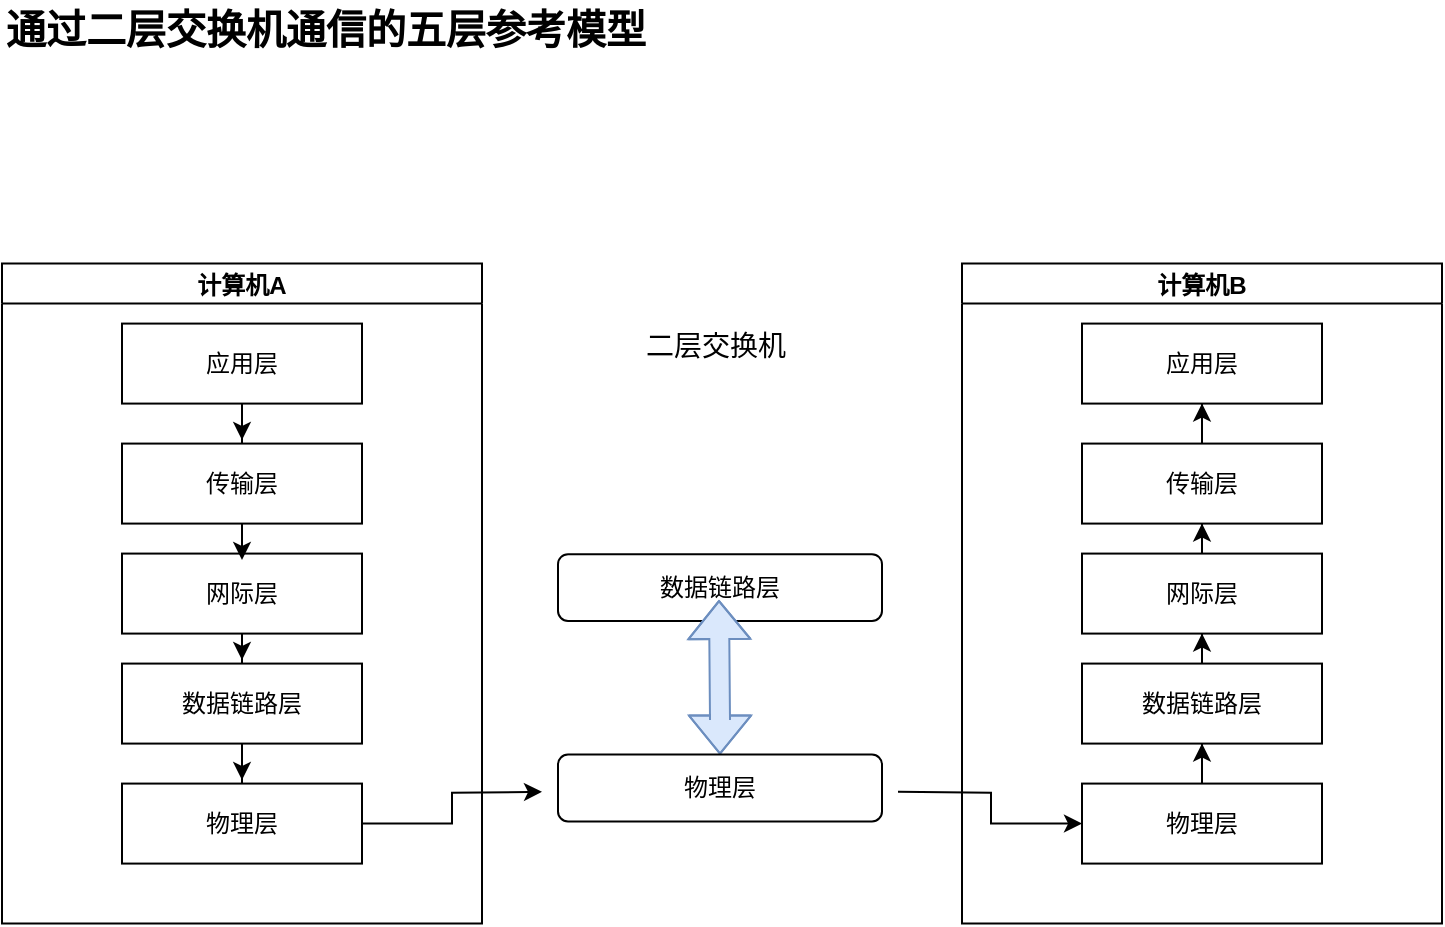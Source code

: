 <mxfile version="20.3.0" type="device"><diagram id="l2aKFoh6-Bn0gOPZ2l0T" name="Page-1"><mxGraphModel dx="946" dy="583" grid="1" gridSize="10" guides="1" tooltips="1" connect="1" arrows="1" fold="1" page="1" pageScale="1" pageWidth="1169" pageHeight="827" math="0" shadow="0"><root><mxCell id="0"/><mxCell id="1" parent="0"/><mxCell id="2JAdsbldp_m2OwPL7XbO-58" style="edgeStyle=orthogonalEdgeStyle;rounded=0;orthogonalLoop=1;jettySize=auto;html=1;entryX=0;entryY=0.5;entryDx=0;entryDy=0;" edge="1" parent="1" target="2JAdsbldp_m2OwPL7XbO-55"><mxGeometry relative="1" as="geometry"><mxPoint x="488" y="435.9" as="sourcePoint"/></mxGeometry></mxCell><mxCell id="mpq5AgpwV83IM184FDqD-40" value="通过二层交换机通信的五层参考模型" style="text;html=1;resizable=1;points=[];autosize=0;align=left;verticalAlign=top;spacingTop=-4;fontSize=20;fontStyle=1" parent="1" vertex="1"><mxGeometry x="40" y="40" width="580" height="30" as="geometry"/></mxCell><mxCell id="mpq5AgpwV83IM184FDqD-42" value="二层交换机" style="text;html=1;resizable=1;points=[];autosize=0;align=left;verticalAlign=middle;spacingTop=-4;fontSize=14;fontStyle=0" parent="1" vertex="1"><mxGeometry x="360" y="200" width="55" height="30" as="geometry"/></mxCell><mxCell id="2JAdsbldp_m2OwPL7XbO-35" value="计算机A" style="swimlane;startSize=20;horizontal=1;containerType=tree;" vertex="1" parent="1"><mxGeometry x="40" y="171.79" width="240" height="330" as="geometry"/></mxCell><mxCell id="2JAdsbldp_m2OwPL7XbO-36" value="" style="edgeStyle=elbowEdgeStyle;elbow=vertical;startArrow=none;endArrow=none;rounded=0;" edge="1" parent="2JAdsbldp_m2OwPL7XbO-35" source="2JAdsbldp_m2OwPL7XbO-37" target="2JAdsbldp_m2OwPL7XbO-38"><mxGeometry relative="1" as="geometry"/></mxCell><mxCell id="2JAdsbldp_m2OwPL7XbO-37" value="应用层" style="whiteSpace=wrap;html=1;treeFolding=1;treeMoving=1;newEdgeStyle={&quot;edgeStyle&quot;:&quot;elbowEdgeStyle&quot;,&quot;startArrow&quot;:&quot;none&quot;,&quot;endArrow&quot;:&quot;none&quot;};" vertex="1" parent="2JAdsbldp_m2OwPL7XbO-35"><mxGeometry x="60" y="30" width="120" height="40" as="geometry"/></mxCell><mxCell id="2JAdsbldp_m2OwPL7XbO-38" value="传输层" style="whiteSpace=wrap;html=1;treeFolding=1;treeMoving=1;newEdgeStyle={&quot;edgeStyle&quot;:&quot;elbowEdgeStyle&quot;,&quot;startArrow&quot;:&quot;none&quot;,&quot;endArrow&quot;:&quot;none&quot;};" vertex="1" parent="2JAdsbldp_m2OwPL7XbO-35"><mxGeometry x="60" y="90" width="120" height="40" as="geometry"/></mxCell><mxCell id="2JAdsbldp_m2OwPL7XbO-40" value="" style="edgeStyle=elbowEdgeStyle;elbow=vertical;startArrow=none;endArrow=none;rounded=0;" edge="1" target="2JAdsbldp_m2OwPL7XbO-41" source="2JAdsbldp_m2OwPL7XbO-38" parent="2JAdsbldp_m2OwPL7XbO-35"><mxGeometry relative="1" as="geometry"><mxPoint x="280" y="180" as="sourcePoint"/></mxGeometry></mxCell><mxCell id="2JAdsbldp_m2OwPL7XbO-41" value="网际层" style="whiteSpace=wrap;html=1;treeFolding=1;treeMoving=1;newEdgeStyle={&quot;edgeStyle&quot;:&quot;elbowEdgeStyle&quot;,&quot;startArrow&quot;:&quot;none&quot;,&quot;endArrow&quot;:&quot;none&quot;};" vertex="1" parent="2JAdsbldp_m2OwPL7XbO-35"><mxGeometry x="60" y="145" width="120" height="40" as="geometry"/></mxCell><mxCell id="2JAdsbldp_m2OwPL7XbO-42" value="" style="edgeStyle=elbowEdgeStyle;elbow=vertical;startArrow=none;endArrow=none;rounded=0;" edge="1" target="2JAdsbldp_m2OwPL7XbO-43" source="2JAdsbldp_m2OwPL7XbO-41" parent="2JAdsbldp_m2OwPL7XbO-35"><mxGeometry relative="1" as="geometry"><mxPoint x="91.5" y="280" as="sourcePoint"/></mxGeometry></mxCell><mxCell id="2JAdsbldp_m2OwPL7XbO-43" value="数据链路层" style="whiteSpace=wrap;html=1;treeFolding=1;treeMoving=1;newEdgeStyle={&quot;edgeStyle&quot;:&quot;elbowEdgeStyle&quot;,&quot;startArrow&quot;:&quot;none&quot;,&quot;endArrow&quot;:&quot;none&quot;};" vertex="1" parent="2JAdsbldp_m2OwPL7XbO-35"><mxGeometry x="60" y="200" width="120" height="40" as="geometry"/></mxCell><mxCell id="2JAdsbldp_m2OwPL7XbO-44" value="" style="edgeStyle=elbowEdgeStyle;elbow=vertical;startArrow=none;endArrow=none;rounded=0;" edge="1" target="2JAdsbldp_m2OwPL7XbO-45" source="2JAdsbldp_m2OwPL7XbO-43" parent="2JAdsbldp_m2OwPL7XbO-35"><mxGeometry relative="1" as="geometry"><mxPoint x="91.5" y="340" as="sourcePoint"/></mxGeometry></mxCell><mxCell id="2JAdsbldp_m2OwPL7XbO-45" value="物理层" style="whiteSpace=wrap;html=1;treeFolding=1;treeMoving=1;newEdgeStyle={&quot;edgeStyle&quot;:&quot;elbowEdgeStyle&quot;,&quot;startArrow&quot;:&quot;none&quot;,&quot;endArrow&quot;:&quot;none&quot;};" vertex="1" parent="2JAdsbldp_m2OwPL7XbO-35"><mxGeometry x="60" y="260" width="120" height="40" as="geometry"/></mxCell><mxCell id="2JAdsbldp_m2OwPL7XbO-46" value="计算机B" style="swimlane;startSize=20;horizontal=1;containerType=tree;" vertex="1" parent="1"><mxGeometry x="520" y="171.79" width="240" height="330" as="geometry"/></mxCell><mxCell id="2JAdsbldp_m2OwPL7XbO-47" value="" style="edgeStyle=elbowEdgeStyle;elbow=vertical;startArrow=none;endArrow=none;rounded=0;" edge="1" parent="2JAdsbldp_m2OwPL7XbO-46" source="2JAdsbldp_m2OwPL7XbO-48" target="2JAdsbldp_m2OwPL7XbO-49"><mxGeometry relative="1" as="geometry"/></mxCell><mxCell id="2JAdsbldp_m2OwPL7XbO-48" value="应用层" style="whiteSpace=wrap;html=1;treeFolding=1;treeMoving=1;newEdgeStyle={&quot;edgeStyle&quot;:&quot;elbowEdgeStyle&quot;,&quot;startArrow&quot;:&quot;none&quot;,&quot;endArrow&quot;:&quot;none&quot;};" vertex="1" parent="2JAdsbldp_m2OwPL7XbO-46"><mxGeometry x="60" y="30" width="120" height="40" as="geometry"/></mxCell><mxCell id="2JAdsbldp_m2OwPL7XbO-71" style="edgeStyle=orthogonalEdgeStyle;rounded=0;orthogonalLoop=1;jettySize=auto;html=1;exitX=0.5;exitY=0;exitDx=0;exitDy=0;entryX=0.5;entryY=1;entryDx=0;entryDy=0;" edge="1" parent="2JAdsbldp_m2OwPL7XbO-46" source="2JAdsbldp_m2OwPL7XbO-49" target="2JAdsbldp_m2OwPL7XbO-48"><mxGeometry relative="1" as="geometry"/></mxCell><mxCell id="2JAdsbldp_m2OwPL7XbO-49" value="传输层" style="whiteSpace=wrap;html=1;treeFolding=1;treeMoving=1;newEdgeStyle={&quot;edgeStyle&quot;:&quot;elbowEdgeStyle&quot;,&quot;startArrow&quot;:&quot;none&quot;,&quot;endArrow&quot;:&quot;none&quot;};" vertex="1" parent="2JAdsbldp_m2OwPL7XbO-46"><mxGeometry x="60" y="90" width="120" height="40" as="geometry"/></mxCell><mxCell id="2JAdsbldp_m2OwPL7XbO-50" value="" style="edgeStyle=elbowEdgeStyle;elbow=vertical;startArrow=none;endArrow=none;rounded=0;" edge="1" parent="2JAdsbldp_m2OwPL7XbO-46" source="2JAdsbldp_m2OwPL7XbO-49" target="2JAdsbldp_m2OwPL7XbO-51"><mxGeometry relative="1" as="geometry"><mxPoint x="280" y="180" as="sourcePoint"/></mxGeometry></mxCell><mxCell id="2JAdsbldp_m2OwPL7XbO-70" style="edgeStyle=orthogonalEdgeStyle;rounded=0;orthogonalLoop=1;jettySize=auto;html=1;exitX=0.5;exitY=0;exitDx=0;exitDy=0;entryX=0.5;entryY=1;entryDx=0;entryDy=0;" edge="1" parent="2JAdsbldp_m2OwPL7XbO-46" source="2JAdsbldp_m2OwPL7XbO-51" target="2JAdsbldp_m2OwPL7XbO-49"><mxGeometry relative="1" as="geometry"/></mxCell><mxCell id="2JAdsbldp_m2OwPL7XbO-51" value="网际层" style="whiteSpace=wrap;html=1;treeFolding=1;treeMoving=1;newEdgeStyle={&quot;edgeStyle&quot;:&quot;elbowEdgeStyle&quot;,&quot;startArrow&quot;:&quot;none&quot;,&quot;endArrow&quot;:&quot;none&quot;};" vertex="1" parent="2JAdsbldp_m2OwPL7XbO-46"><mxGeometry x="60" y="145" width="120" height="40" as="geometry"/></mxCell><mxCell id="2JAdsbldp_m2OwPL7XbO-52" value="" style="edgeStyle=elbowEdgeStyle;elbow=vertical;startArrow=none;endArrow=none;rounded=0;" edge="1" parent="2JAdsbldp_m2OwPL7XbO-46" source="2JAdsbldp_m2OwPL7XbO-51" target="2JAdsbldp_m2OwPL7XbO-53"><mxGeometry relative="1" as="geometry"><mxPoint x="91.5" y="280" as="sourcePoint"/></mxGeometry></mxCell><mxCell id="2JAdsbldp_m2OwPL7XbO-69" style="edgeStyle=orthogonalEdgeStyle;rounded=0;orthogonalLoop=1;jettySize=auto;html=1;exitX=0.5;exitY=0;exitDx=0;exitDy=0;entryX=0.5;entryY=1;entryDx=0;entryDy=0;" edge="1" parent="2JAdsbldp_m2OwPL7XbO-46" source="2JAdsbldp_m2OwPL7XbO-53" target="2JAdsbldp_m2OwPL7XbO-51"><mxGeometry relative="1" as="geometry"/></mxCell><mxCell id="2JAdsbldp_m2OwPL7XbO-53" value="数据链路层" style="whiteSpace=wrap;html=1;treeFolding=1;treeMoving=1;newEdgeStyle={&quot;edgeStyle&quot;:&quot;elbowEdgeStyle&quot;,&quot;startArrow&quot;:&quot;none&quot;,&quot;endArrow&quot;:&quot;none&quot;};" vertex="1" parent="2JAdsbldp_m2OwPL7XbO-46"><mxGeometry x="60" y="200" width="120" height="40" as="geometry"/></mxCell><mxCell id="2JAdsbldp_m2OwPL7XbO-54" value="" style="edgeStyle=elbowEdgeStyle;elbow=vertical;startArrow=none;endArrow=none;rounded=0;" edge="1" parent="2JAdsbldp_m2OwPL7XbO-46" source="2JAdsbldp_m2OwPL7XbO-53" target="2JAdsbldp_m2OwPL7XbO-55"><mxGeometry relative="1" as="geometry"><mxPoint x="91.5" y="340" as="sourcePoint"/></mxGeometry></mxCell><mxCell id="2JAdsbldp_m2OwPL7XbO-66" style="edgeStyle=orthogonalEdgeStyle;rounded=0;orthogonalLoop=1;jettySize=auto;html=1;exitX=0.5;exitY=0;exitDx=0;exitDy=0;entryX=0.5;entryY=1;entryDx=0;entryDy=0;" edge="1" parent="2JAdsbldp_m2OwPL7XbO-46" source="2JAdsbldp_m2OwPL7XbO-55" target="2JAdsbldp_m2OwPL7XbO-53"><mxGeometry relative="1" as="geometry"/></mxCell><mxCell id="2JAdsbldp_m2OwPL7XbO-55" value="物理层" style="whiteSpace=wrap;html=1;treeFolding=1;treeMoving=1;newEdgeStyle={&quot;edgeStyle&quot;:&quot;elbowEdgeStyle&quot;,&quot;startArrow&quot;:&quot;none&quot;,&quot;endArrow&quot;:&quot;none&quot;};" vertex="1" parent="2JAdsbldp_m2OwPL7XbO-46"><mxGeometry x="60" y="260" width="120" height="40" as="geometry"/></mxCell><mxCell id="2JAdsbldp_m2OwPL7XbO-57" style="edgeStyle=orthogonalEdgeStyle;rounded=0;orthogonalLoop=1;jettySize=auto;html=1;" edge="1" parent="1" source="2JAdsbldp_m2OwPL7XbO-45"><mxGeometry relative="1" as="geometry"><mxPoint x="310" y="435.9" as="targetPoint"/></mxGeometry></mxCell><mxCell id="2JAdsbldp_m2OwPL7XbO-61" style="edgeStyle=orthogonalEdgeStyle;rounded=0;orthogonalLoop=1;jettySize=auto;html=1;exitX=0.5;exitY=1;exitDx=0;exitDy=0;" edge="1" parent="1" source="2JAdsbldp_m2OwPL7XbO-37"><mxGeometry relative="1" as="geometry"><mxPoint x="160" y="260" as="targetPoint"/></mxGeometry></mxCell><mxCell id="2JAdsbldp_m2OwPL7XbO-63" style="edgeStyle=orthogonalEdgeStyle;rounded=0;orthogonalLoop=1;jettySize=auto;html=1;exitX=0.5;exitY=1;exitDx=0;exitDy=0;" edge="1" parent="1" source="2JAdsbldp_m2OwPL7XbO-38"><mxGeometry relative="1" as="geometry"><mxPoint x="160" y="320" as="targetPoint"/></mxGeometry></mxCell><mxCell id="2JAdsbldp_m2OwPL7XbO-64" style="edgeStyle=orthogonalEdgeStyle;rounded=0;orthogonalLoop=1;jettySize=auto;html=1;exitX=0.5;exitY=1;exitDx=0;exitDy=0;" edge="1" parent="1" source="2JAdsbldp_m2OwPL7XbO-41"><mxGeometry relative="1" as="geometry"><mxPoint x="160" y="370" as="targetPoint"/></mxGeometry></mxCell><mxCell id="2JAdsbldp_m2OwPL7XbO-65" style="edgeStyle=orthogonalEdgeStyle;rounded=0;orthogonalLoop=1;jettySize=auto;html=1;exitX=0.5;exitY=1;exitDx=0;exitDy=0;" edge="1" parent="1" source="2JAdsbldp_m2OwPL7XbO-43"><mxGeometry relative="1" as="geometry"><mxPoint x="160" y="430" as="targetPoint"/></mxGeometry></mxCell><mxCell id="2JAdsbldp_m2OwPL7XbO-72" value="" style="shape=image;verticalLabelPosition=bottom;verticalAlign=top;imageAspect=0;image=https://jgraph.github.io/drawio-libs/libs/arista/DCS-7308.svg;html=1;verticalLabelPosition=bottom;labelBackgroundColor=#ffffff;verticalAlign=top;outlineConnect=0;container=1;collapsible=0;childLayout=rack;rackUnitSize=16.7;allowGaps=1;marginLeft=8;marginRight=8;marginTop=27;marginBottom=22;textColor=#666666;aspect=fixed;" vertex="1" parent="1"><mxGeometry x="310" y="240.0" width="178" height="214.58" as="geometry"/></mxCell><mxCell id="2JAdsbldp_m2OwPL7XbO-73" value="" style="shape=image;verticalLabelPosition=bottom;verticalAlign=top;imageAspect=0;image=https://jgraph.github.io/drawio-libs/libs/arista/DCS-7050Q-16.svg;aspect=fixed;" vertex="1" parent="2JAdsbldp_m2OwPL7XbO-72"><mxGeometry x="8" y="27" width="162" height="16.7" as="geometry"/></mxCell><mxCell id="2JAdsbldp_m2OwPL7XbO-74" value="" style="shape=image;verticalLabelPosition=bottom;verticalAlign=top;imageAspect=0;image=https://jgraph.github.io/drawio-libs/libs/arista/DCS-7050Q-16.svg;aspect=fixed;" vertex="1" parent="2JAdsbldp_m2OwPL7XbO-72"><mxGeometry x="8" y="60.4" width="162" height="16.7" as="geometry"/></mxCell><mxCell id="2JAdsbldp_m2OwPL7XbO-75" value="" style="shape=image;verticalLabelPosition=bottom;verticalAlign=top;imageAspect=0;image=https://jgraph.github.io/drawio-libs/libs/arista/DCS-7050Q-16.svg;aspect=fixed;" vertex="1" parent="2JAdsbldp_m2OwPL7XbO-72"><mxGeometry x="8" y="43.7" width="162" height="16.7" as="geometry"/></mxCell><mxCell id="2JAdsbldp_m2OwPL7XbO-76" value="" style="shape=image;verticalLabelPosition=bottom;verticalAlign=top;imageAspect=0;image=https://jgraph.github.io/drawio-libs/libs/arista/DCS-7010T-48.svg;aspect=fixed;" vertex="1" parent="2JAdsbldp_m2OwPL7XbO-72"><mxGeometry x="8" y="110.5" width="162" height="16.7" as="geometry"/></mxCell><mxCell id="2JAdsbldp_m2OwPL7XbO-82" value="数据链路层" style="rounded=1;whiteSpace=wrap;html=1;" vertex="1" parent="2JAdsbldp_m2OwPL7XbO-72"><mxGeometry x="8" y="77.1" width="162" height="33.4" as="geometry"/></mxCell><mxCell id="2JAdsbldp_m2OwPL7XbO-77" value="" style="shape=image;verticalLabelPosition=bottom;verticalAlign=top;imageAspect=0;image=https://jgraph.github.io/drawio-libs/libs/arista/DCS-7050TX-128.svg;aspect=fixed;" vertex="1" parent="2JAdsbldp_m2OwPL7XbO-72"><mxGeometry x="8" y="143.9" width="162" height="33.4" as="geometry"/></mxCell><mxCell id="2JAdsbldp_m2OwPL7XbO-78" value="" style="shape=image;verticalLabelPosition=bottom;verticalAlign=top;imageAspect=0;image=https://jgraph.github.io/drawio-libs/libs/arista/DCS-7010T-48.svg;aspect=fixed;" vertex="1" parent="2JAdsbldp_m2OwPL7XbO-72"><mxGeometry x="8" y="127.2" width="162" height="16.7" as="geometry"/></mxCell><mxCell id="2JAdsbldp_m2OwPL7XbO-86" value="" style="shape=flexArrow;endArrow=classic;startArrow=classic;html=1;rounded=0;fillColor=#dae8fc;strokeColor=#6c8ebf;exitX=0.5;exitY=0;exitDx=0;exitDy=0;" edge="1" parent="2JAdsbldp_m2OwPL7XbO-72" source="2JAdsbldp_m2OwPL7XbO-80"><mxGeometry width="100" height="100" relative="1" as="geometry"><mxPoint x="88.5" y="200.0" as="sourcePoint"/><mxPoint x="88.5" y="100.0" as="targetPoint"/><Array as="points"><mxPoint x="89" y="160.0"/></Array></mxGeometry></mxCell><mxCell id="2JAdsbldp_m2OwPL7XbO-80" value="物理层" style="rounded=1;whiteSpace=wrap;html=1;" vertex="1" parent="2JAdsbldp_m2OwPL7XbO-72"><mxGeometry x="8" y="177.3" width="162" height="33.4" as="geometry"/></mxCell><mxCell id="2JAdsbldp_m2OwPL7XbO-79" value="" style="shape=image;verticalLabelPosition=bottom;verticalAlign=top;imageAspect=0;image=https://jgraph.github.io/drawio-libs/libs/arista/DCS-7150S-24.svg;aspect=fixed;" vertex="1" parent="2JAdsbldp_m2OwPL7XbO-72"><mxGeometry x="8" y="210.7" width="162" height="16.7" as="geometry"/></mxCell><mxCell id="2JAdsbldp_m2OwPL7XbO-83" style="edgeStyle=orthogonalEdgeStyle;rounded=0;orthogonalLoop=1;jettySize=auto;html=1;exitX=0.5;exitY=1;exitDx=0;exitDy=0;" edge="1" parent="2JAdsbldp_m2OwPL7XbO-72" source="2JAdsbldp_m2OwPL7XbO-82" target="2JAdsbldp_m2OwPL7XbO-82"><mxGeometry relative="1" as="geometry"/></mxCell></root></mxGraphModel></diagram></mxfile>